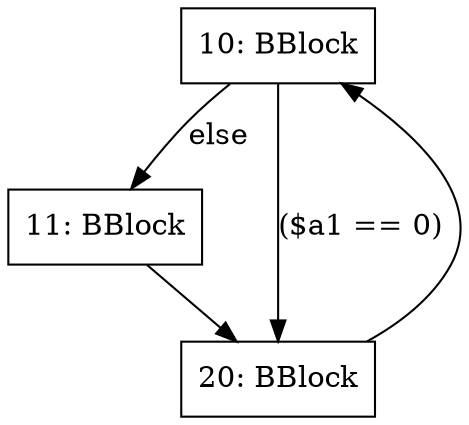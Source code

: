 digraph G {
node [shape=box]
"10" [label="10: BBlock"]
"11" [label="11: BBlock"]
"20" [label="20: BBlock"]
"10" -> "11" [label="else"]
"10" -> "20" [label="($a1 == 0)"]
"11" -> "20"
"20" -> "10"
}
